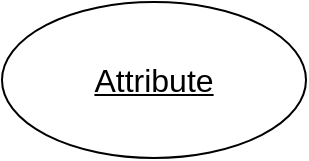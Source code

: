 <mxfile version="23.0.2" type="github">
  <diagram name="페이지-1" id="2qhfpRiU8e1uojAMokt1">
    <mxGraphModel dx="794" dy="484" grid="0" gridSize="10" guides="1" tooltips="1" connect="1" arrows="1" fold="1" page="0" pageScale="1" pageWidth="827" pageHeight="1169" math="0" shadow="0">
      <root>
        <mxCell id="0" />
        <mxCell id="1" parent="0" />
        <mxCell id="7Qk046dlHrK45q9BtJFp-1" value="Attribute" style="ellipse;whiteSpace=wrap;html=1;align=center;fontStyle=4;fontSize=16;" vertex="1" parent="1">
          <mxGeometry x="143" y="142" width="152" height="78" as="geometry" />
        </mxCell>
      </root>
    </mxGraphModel>
  </diagram>
</mxfile>
